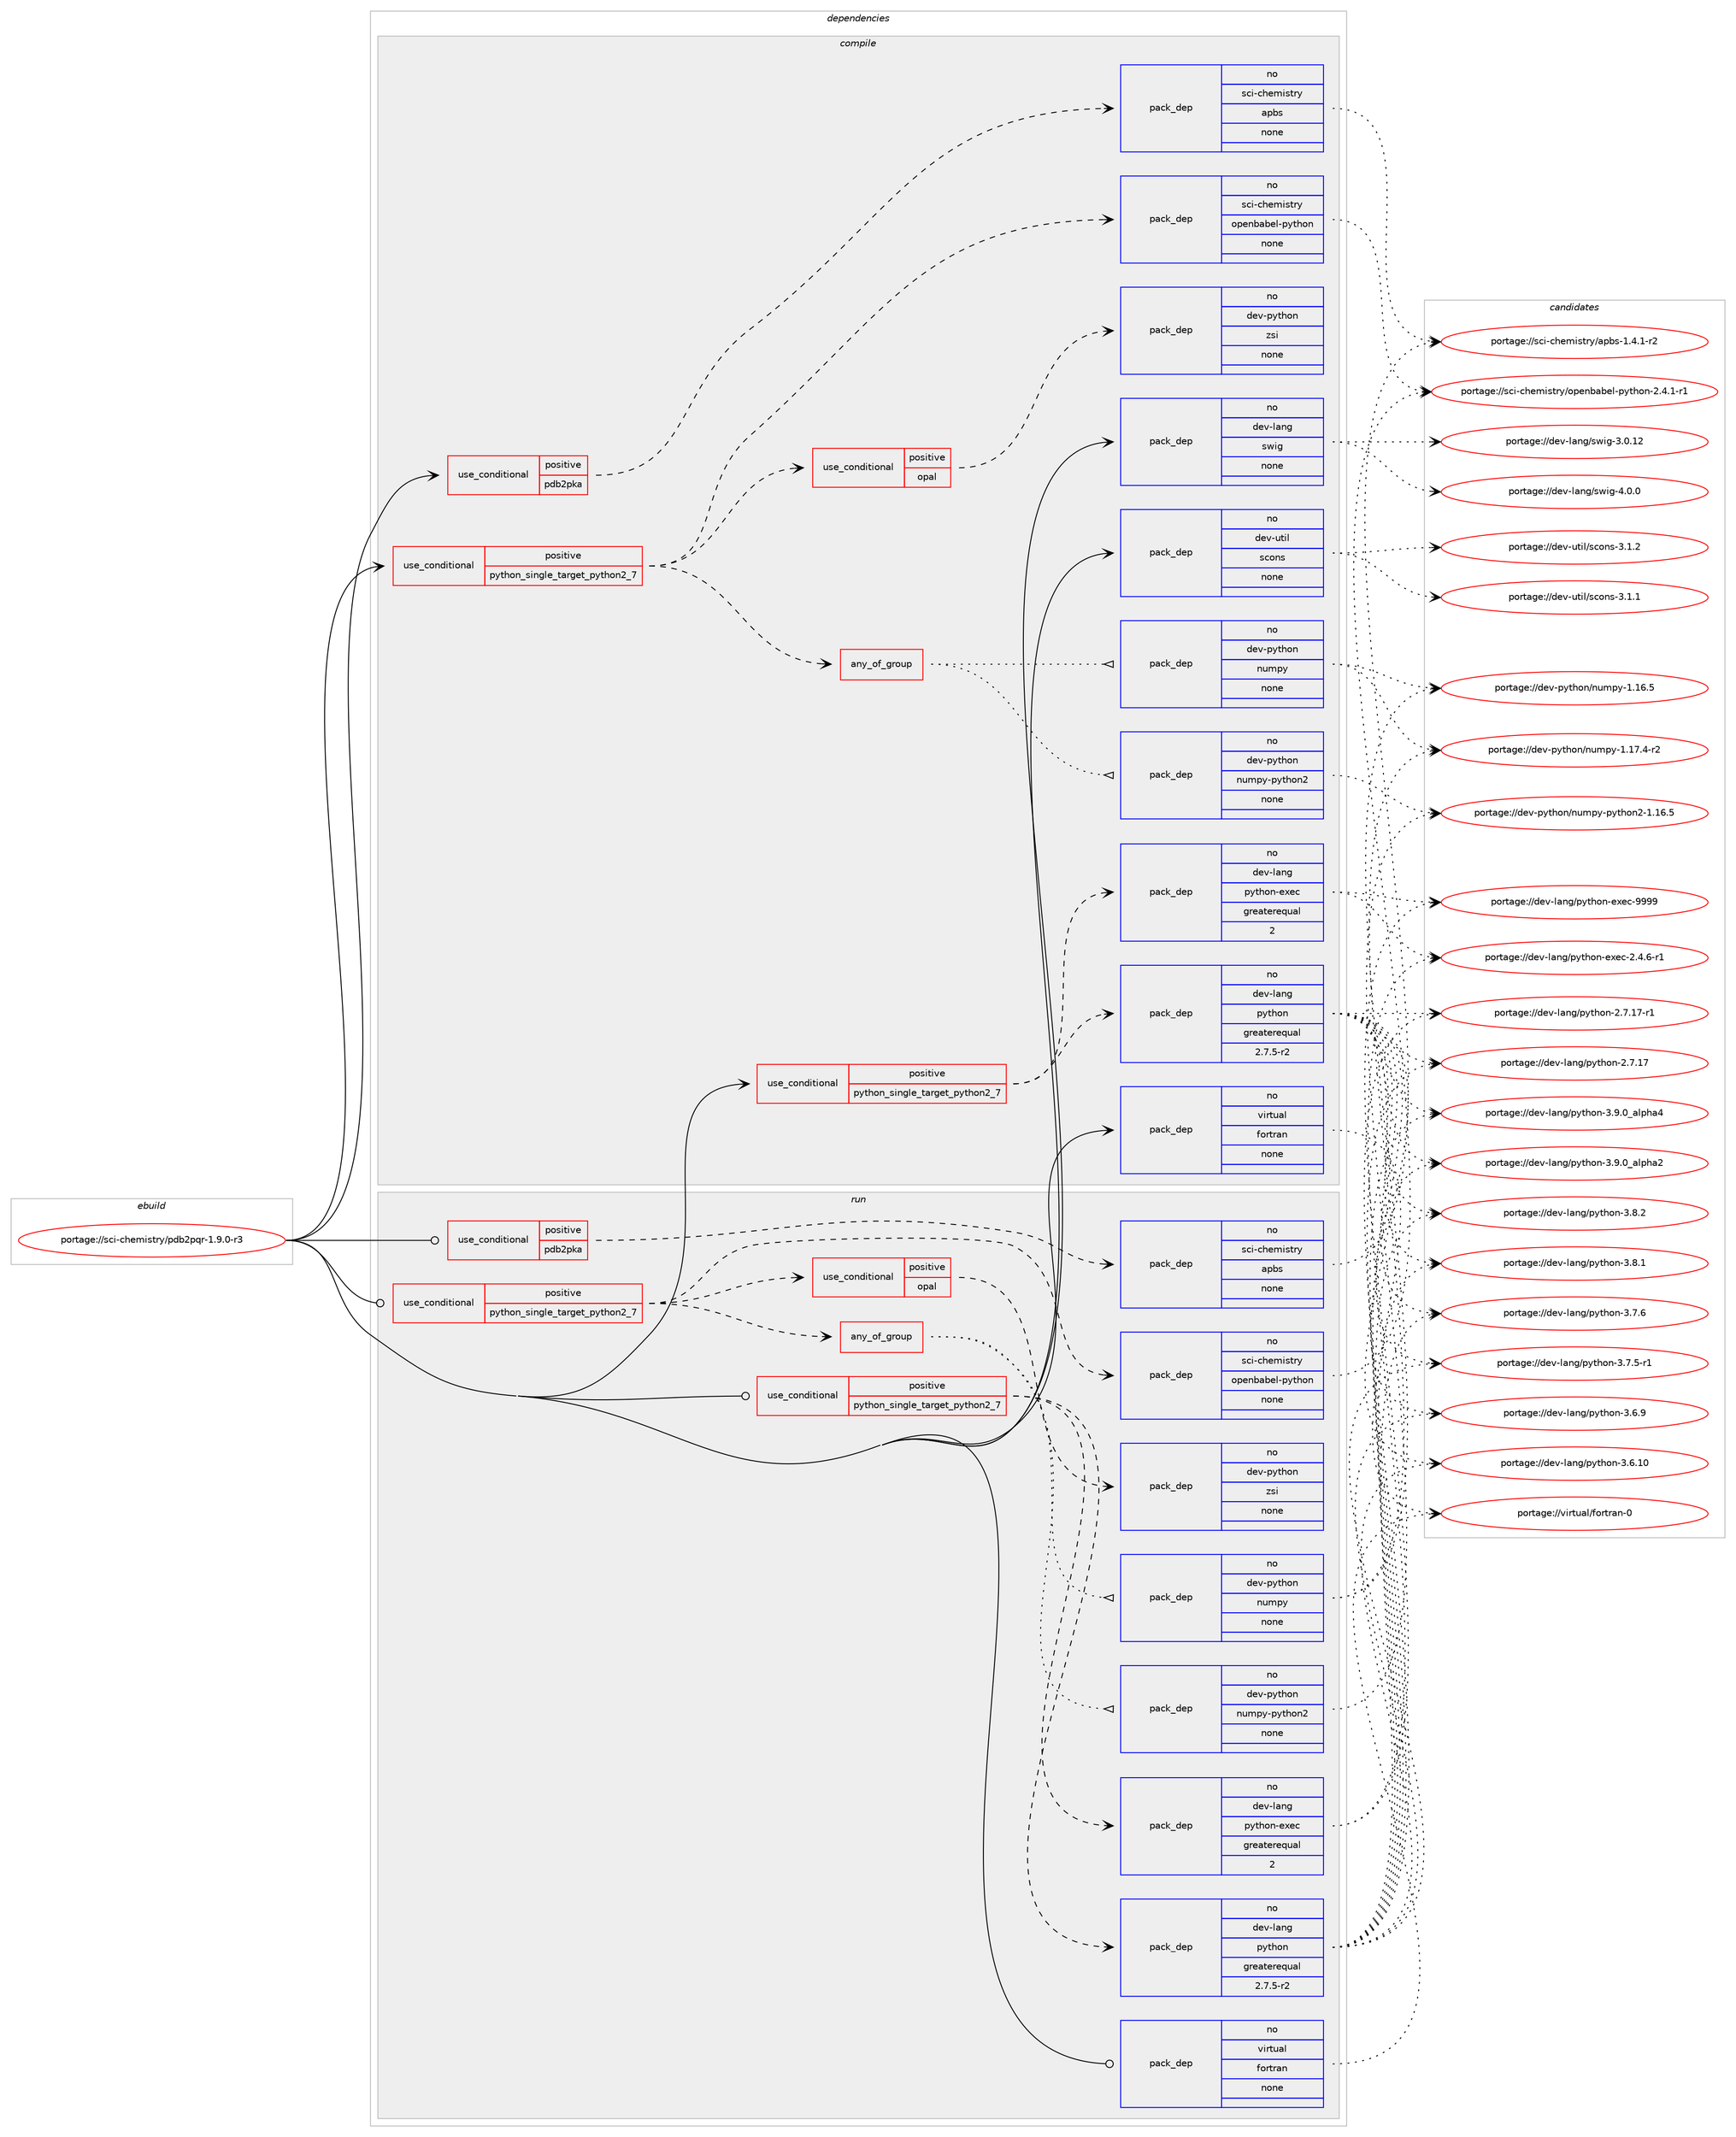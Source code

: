 digraph prolog {

# *************
# Graph options
# *************

newrank=true;
concentrate=true;
compound=true;
graph [rankdir=LR,fontname=Helvetica,fontsize=10,ranksep=1.5];#, ranksep=2.5, nodesep=0.2];
edge  [arrowhead=vee];
node  [fontname=Helvetica,fontsize=10];

# **********
# The ebuild
# **********

subgraph cluster_leftcol {
color=gray;
rank=same;
label=<<i>ebuild</i>>;
id [label="portage://sci-chemistry/pdb2pqr-1.9.0-r3", color=red, width=4, href="../sci-chemistry/pdb2pqr-1.9.0-r3.svg"];
}

# ****************
# The dependencies
# ****************

subgraph cluster_midcol {
color=gray;
label=<<i>dependencies</i>>;
subgraph cluster_compile {
fillcolor="#eeeeee";
style=filled;
label=<<i>compile</i>>;
subgraph cond11367 {
dependency55459 [label=<<TABLE BORDER="0" CELLBORDER="1" CELLSPACING="0" CELLPADDING="4"><TR><TD ROWSPAN="3" CELLPADDING="10">use_conditional</TD></TR><TR><TD>positive</TD></TR><TR><TD>pdb2pka</TD></TR></TABLE>>, shape=none, color=red];
subgraph pack42919 {
dependency55460 [label=<<TABLE BORDER="0" CELLBORDER="1" CELLSPACING="0" CELLPADDING="4" WIDTH="220"><TR><TD ROWSPAN="6" CELLPADDING="30">pack_dep</TD></TR><TR><TD WIDTH="110">no</TD></TR><TR><TD>sci-chemistry</TD></TR><TR><TD>apbs</TD></TR><TR><TD>none</TD></TR><TR><TD></TD></TR></TABLE>>, shape=none, color=blue];
}
dependency55459:e -> dependency55460:w [weight=20,style="dashed",arrowhead="vee"];
}
id:e -> dependency55459:w [weight=20,style="solid",arrowhead="vee"];
subgraph cond11368 {
dependency55461 [label=<<TABLE BORDER="0" CELLBORDER="1" CELLSPACING="0" CELLPADDING="4"><TR><TD ROWSPAN="3" CELLPADDING="10">use_conditional</TD></TR><TR><TD>positive</TD></TR><TR><TD>python_single_target_python2_7</TD></TR></TABLE>>, shape=none, color=red];
subgraph any1125 {
dependency55462 [label=<<TABLE BORDER="0" CELLBORDER="1" CELLSPACING="0" CELLPADDING="4"><TR><TD CELLPADDING="10">any_of_group</TD></TR></TABLE>>, shape=none, color=red];subgraph pack42920 {
dependency55463 [label=<<TABLE BORDER="0" CELLBORDER="1" CELLSPACING="0" CELLPADDING="4" WIDTH="220"><TR><TD ROWSPAN="6" CELLPADDING="30">pack_dep</TD></TR><TR><TD WIDTH="110">no</TD></TR><TR><TD>dev-python</TD></TR><TR><TD>numpy-python2</TD></TR><TR><TD>none</TD></TR><TR><TD></TD></TR></TABLE>>, shape=none, color=blue];
}
dependency55462:e -> dependency55463:w [weight=20,style="dotted",arrowhead="oinv"];
subgraph pack42921 {
dependency55464 [label=<<TABLE BORDER="0" CELLBORDER="1" CELLSPACING="0" CELLPADDING="4" WIDTH="220"><TR><TD ROWSPAN="6" CELLPADDING="30">pack_dep</TD></TR><TR><TD WIDTH="110">no</TD></TR><TR><TD>dev-python</TD></TR><TR><TD>numpy</TD></TR><TR><TD>none</TD></TR><TR><TD></TD></TR></TABLE>>, shape=none, color=blue];
}
dependency55462:e -> dependency55464:w [weight=20,style="dotted",arrowhead="oinv"];
}
dependency55461:e -> dependency55462:w [weight=20,style="dashed",arrowhead="vee"];
subgraph pack42922 {
dependency55465 [label=<<TABLE BORDER="0" CELLBORDER="1" CELLSPACING="0" CELLPADDING="4" WIDTH="220"><TR><TD ROWSPAN="6" CELLPADDING="30">pack_dep</TD></TR><TR><TD WIDTH="110">no</TD></TR><TR><TD>sci-chemistry</TD></TR><TR><TD>openbabel-python</TD></TR><TR><TD>none</TD></TR><TR><TD></TD></TR></TABLE>>, shape=none, color=blue];
}
dependency55461:e -> dependency55465:w [weight=20,style="dashed",arrowhead="vee"];
subgraph cond11369 {
dependency55466 [label=<<TABLE BORDER="0" CELLBORDER="1" CELLSPACING="0" CELLPADDING="4"><TR><TD ROWSPAN="3" CELLPADDING="10">use_conditional</TD></TR><TR><TD>positive</TD></TR><TR><TD>opal</TD></TR></TABLE>>, shape=none, color=red];
subgraph pack42923 {
dependency55467 [label=<<TABLE BORDER="0" CELLBORDER="1" CELLSPACING="0" CELLPADDING="4" WIDTH="220"><TR><TD ROWSPAN="6" CELLPADDING="30">pack_dep</TD></TR><TR><TD WIDTH="110">no</TD></TR><TR><TD>dev-python</TD></TR><TR><TD>zsi</TD></TR><TR><TD>none</TD></TR><TR><TD></TD></TR></TABLE>>, shape=none, color=blue];
}
dependency55466:e -> dependency55467:w [weight=20,style="dashed",arrowhead="vee"];
}
dependency55461:e -> dependency55466:w [weight=20,style="dashed",arrowhead="vee"];
}
id:e -> dependency55461:w [weight=20,style="solid",arrowhead="vee"];
subgraph cond11370 {
dependency55468 [label=<<TABLE BORDER="0" CELLBORDER="1" CELLSPACING="0" CELLPADDING="4"><TR><TD ROWSPAN="3" CELLPADDING="10">use_conditional</TD></TR><TR><TD>positive</TD></TR><TR><TD>python_single_target_python2_7</TD></TR></TABLE>>, shape=none, color=red];
subgraph pack42924 {
dependency55469 [label=<<TABLE BORDER="0" CELLBORDER="1" CELLSPACING="0" CELLPADDING="4" WIDTH="220"><TR><TD ROWSPAN="6" CELLPADDING="30">pack_dep</TD></TR><TR><TD WIDTH="110">no</TD></TR><TR><TD>dev-lang</TD></TR><TR><TD>python</TD></TR><TR><TD>greaterequal</TD></TR><TR><TD>2.7.5-r2</TD></TR></TABLE>>, shape=none, color=blue];
}
dependency55468:e -> dependency55469:w [weight=20,style="dashed",arrowhead="vee"];
subgraph pack42925 {
dependency55470 [label=<<TABLE BORDER="0" CELLBORDER="1" CELLSPACING="0" CELLPADDING="4" WIDTH="220"><TR><TD ROWSPAN="6" CELLPADDING="30">pack_dep</TD></TR><TR><TD WIDTH="110">no</TD></TR><TR><TD>dev-lang</TD></TR><TR><TD>python-exec</TD></TR><TR><TD>greaterequal</TD></TR><TR><TD>2</TD></TR></TABLE>>, shape=none, color=blue];
}
dependency55468:e -> dependency55470:w [weight=20,style="dashed",arrowhead="vee"];
}
id:e -> dependency55468:w [weight=20,style="solid",arrowhead="vee"];
subgraph pack42926 {
dependency55471 [label=<<TABLE BORDER="0" CELLBORDER="1" CELLSPACING="0" CELLPADDING="4" WIDTH="220"><TR><TD ROWSPAN="6" CELLPADDING="30">pack_dep</TD></TR><TR><TD WIDTH="110">no</TD></TR><TR><TD>dev-lang</TD></TR><TR><TD>swig</TD></TR><TR><TD>none</TD></TR><TR><TD></TD></TR></TABLE>>, shape=none, color=blue];
}
id:e -> dependency55471:w [weight=20,style="solid",arrowhead="vee"];
subgraph pack42927 {
dependency55472 [label=<<TABLE BORDER="0" CELLBORDER="1" CELLSPACING="0" CELLPADDING="4" WIDTH="220"><TR><TD ROWSPAN="6" CELLPADDING="30">pack_dep</TD></TR><TR><TD WIDTH="110">no</TD></TR><TR><TD>dev-util</TD></TR><TR><TD>scons</TD></TR><TR><TD>none</TD></TR><TR><TD></TD></TR></TABLE>>, shape=none, color=blue];
}
id:e -> dependency55472:w [weight=20,style="solid",arrowhead="vee"];
subgraph pack42928 {
dependency55473 [label=<<TABLE BORDER="0" CELLBORDER="1" CELLSPACING="0" CELLPADDING="4" WIDTH="220"><TR><TD ROWSPAN="6" CELLPADDING="30">pack_dep</TD></TR><TR><TD WIDTH="110">no</TD></TR><TR><TD>virtual</TD></TR><TR><TD>fortran</TD></TR><TR><TD>none</TD></TR><TR><TD></TD></TR></TABLE>>, shape=none, color=blue];
}
id:e -> dependency55473:w [weight=20,style="solid",arrowhead="vee"];
}
subgraph cluster_compileandrun {
fillcolor="#eeeeee";
style=filled;
label=<<i>compile and run</i>>;
}
subgraph cluster_run {
fillcolor="#eeeeee";
style=filled;
label=<<i>run</i>>;
subgraph cond11371 {
dependency55474 [label=<<TABLE BORDER="0" CELLBORDER="1" CELLSPACING="0" CELLPADDING="4"><TR><TD ROWSPAN="3" CELLPADDING="10">use_conditional</TD></TR><TR><TD>positive</TD></TR><TR><TD>pdb2pka</TD></TR></TABLE>>, shape=none, color=red];
subgraph pack42929 {
dependency55475 [label=<<TABLE BORDER="0" CELLBORDER="1" CELLSPACING="0" CELLPADDING="4" WIDTH="220"><TR><TD ROWSPAN="6" CELLPADDING="30">pack_dep</TD></TR><TR><TD WIDTH="110">no</TD></TR><TR><TD>sci-chemistry</TD></TR><TR><TD>apbs</TD></TR><TR><TD>none</TD></TR><TR><TD></TD></TR></TABLE>>, shape=none, color=blue];
}
dependency55474:e -> dependency55475:w [weight=20,style="dashed",arrowhead="vee"];
}
id:e -> dependency55474:w [weight=20,style="solid",arrowhead="odot"];
subgraph cond11372 {
dependency55476 [label=<<TABLE BORDER="0" CELLBORDER="1" CELLSPACING="0" CELLPADDING="4"><TR><TD ROWSPAN="3" CELLPADDING="10">use_conditional</TD></TR><TR><TD>positive</TD></TR><TR><TD>python_single_target_python2_7</TD></TR></TABLE>>, shape=none, color=red];
subgraph any1126 {
dependency55477 [label=<<TABLE BORDER="0" CELLBORDER="1" CELLSPACING="0" CELLPADDING="4"><TR><TD CELLPADDING="10">any_of_group</TD></TR></TABLE>>, shape=none, color=red];subgraph pack42930 {
dependency55478 [label=<<TABLE BORDER="0" CELLBORDER="1" CELLSPACING="0" CELLPADDING="4" WIDTH="220"><TR><TD ROWSPAN="6" CELLPADDING="30">pack_dep</TD></TR><TR><TD WIDTH="110">no</TD></TR><TR><TD>dev-python</TD></TR><TR><TD>numpy-python2</TD></TR><TR><TD>none</TD></TR><TR><TD></TD></TR></TABLE>>, shape=none, color=blue];
}
dependency55477:e -> dependency55478:w [weight=20,style="dotted",arrowhead="oinv"];
subgraph pack42931 {
dependency55479 [label=<<TABLE BORDER="0" CELLBORDER="1" CELLSPACING="0" CELLPADDING="4" WIDTH="220"><TR><TD ROWSPAN="6" CELLPADDING="30">pack_dep</TD></TR><TR><TD WIDTH="110">no</TD></TR><TR><TD>dev-python</TD></TR><TR><TD>numpy</TD></TR><TR><TD>none</TD></TR><TR><TD></TD></TR></TABLE>>, shape=none, color=blue];
}
dependency55477:e -> dependency55479:w [weight=20,style="dotted",arrowhead="oinv"];
}
dependency55476:e -> dependency55477:w [weight=20,style="dashed",arrowhead="vee"];
subgraph pack42932 {
dependency55480 [label=<<TABLE BORDER="0" CELLBORDER="1" CELLSPACING="0" CELLPADDING="4" WIDTH="220"><TR><TD ROWSPAN="6" CELLPADDING="30">pack_dep</TD></TR><TR><TD WIDTH="110">no</TD></TR><TR><TD>sci-chemistry</TD></TR><TR><TD>openbabel-python</TD></TR><TR><TD>none</TD></TR><TR><TD></TD></TR></TABLE>>, shape=none, color=blue];
}
dependency55476:e -> dependency55480:w [weight=20,style="dashed",arrowhead="vee"];
subgraph cond11373 {
dependency55481 [label=<<TABLE BORDER="0" CELLBORDER="1" CELLSPACING="0" CELLPADDING="4"><TR><TD ROWSPAN="3" CELLPADDING="10">use_conditional</TD></TR><TR><TD>positive</TD></TR><TR><TD>opal</TD></TR></TABLE>>, shape=none, color=red];
subgraph pack42933 {
dependency55482 [label=<<TABLE BORDER="0" CELLBORDER="1" CELLSPACING="0" CELLPADDING="4" WIDTH="220"><TR><TD ROWSPAN="6" CELLPADDING="30">pack_dep</TD></TR><TR><TD WIDTH="110">no</TD></TR><TR><TD>dev-python</TD></TR><TR><TD>zsi</TD></TR><TR><TD>none</TD></TR><TR><TD></TD></TR></TABLE>>, shape=none, color=blue];
}
dependency55481:e -> dependency55482:w [weight=20,style="dashed",arrowhead="vee"];
}
dependency55476:e -> dependency55481:w [weight=20,style="dashed",arrowhead="vee"];
}
id:e -> dependency55476:w [weight=20,style="solid",arrowhead="odot"];
subgraph cond11374 {
dependency55483 [label=<<TABLE BORDER="0" CELLBORDER="1" CELLSPACING="0" CELLPADDING="4"><TR><TD ROWSPAN="3" CELLPADDING="10">use_conditional</TD></TR><TR><TD>positive</TD></TR><TR><TD>python_single_target_python2_7</TD></TR></TABLE>>, shape=none, color=red];
subgraph pack42934 {
dependency55484 [label=<<TABLE BORDER="0" CELLBORDER="1" CELLSPACING="0" CELLPADDING="4" WIDTH="220"><TR><TD ROWSPAN="6" CELLPADDING="30">pack_dep</TD></TR><TR><TD WIDTH="110">no</TD></TR><TR><TD>dev-lang</TD></TR><TR><TD>python</TD></TR><TR><TD>greaterequal</TD></TR><TR><TD>2.7.5-r2</TD></TR></TABLE>>, shape=none, color=blue];
}
dependency55483:e -> dependency55484:w [weight=20,style="dashed",arrowhead="vee"];
subgraph pack42935 {
dependency55485 [label=<<TABLE BORDER="0" CELLBORDER="1" CELLSPACING="0" CELLPADDING="4" WIDTH="220"><TR><TD ROWSPAN="6" CELLPADDING="30">pack_dep</TD></TR><TR><TD WIDTH="110">no</TD></TR><TR><TD>dev-lang</TD></TR><TR><TD>python-exec</TD></TR><TR><TD>greaterequal</TD></TR><TR><TD>2</TD></TR></TABLE>>, shape=none, color=blue];
}
dependency55483:e -> dependency55485:w [weight=20,style="dashed",arrowhead="vee"];
}
id:e -> dependency55483:w [weight=20,style="solid",arrowhead="odot"];
subgraph pack42936 {
dependency55486 [label=<<TABLE BORDER="0" CELLBORDER="1" CELLSPACING="0" CELLPADDING="4" WIDTH="220"><TR><TD ROWSPAN="6" CELLPADDING="30">pack_dep</TD></TR><TR><TD WIDTH="110">no</TD></TR><TR><TD>virtual</TD></TR><TR><TD>fortran</TD></TR><TR><TD>none</TD></TR><TR><TD></TD></TR></TABLE>>, shape=none, color=blue];
}
id:e -> dependency55486:w [weight=20,style="solid",arrowhead="odot"];
}
}

# **************
# The candidates
# **************

subgraph cluster_choices {
rank=same;
color=gray;
label=<<i>candidates</i>>;

subgraph choice42919 {
color=black;
nodesep=1;
choice1159910545991041011091051151161141214797112981154549465246494511450 [label="portage://sci-chemistry/apbs-1.4.1-r2", color=red, width=4,href="../sci-chemistry/apbs-1.4.1-r2.svg"];
dependency55460:e -> choice1159910545991041011091051151161141214797112981154549465246494511450:w [style=dotted,weight="100"];
}
subgraph choice42920 {
color=black;
nodesep=1;
choice1001011184511212111610411111047110117109112121451121211161041111105045494649544653 [label="portage://dev-python/numpy-python2-1.16.5", color=red, width=4,href="../dev-python/numpy-python2-1.16.5.svg"];
dependency55463:e -> choice1001011184511212111610411111047110117109112121451121211161041111105045494649544653:w [style=dotted,weight="100"];
}
subgraph choice42921 {
color=black;
nodesep=1;
choice1001011184511212111610411111047110117109112121454946495546524511450 [label="portage://dev-python/numpy-1.17.4-r2", color=red, width=4,href="../dev-python/numpy-1.17.4-r2.svg"];
choice100101118451121211161041111104711011710911212145494649544653 [label="portage://dev-python/numpy-1.16.5", color=red, width=4,href="../dev-python/numpy-1.16.5.svg"];
dependency55464:e -> choice1001011184511212111610411111047110117109112121454946495546524511450:w [style=dotted,weight="100"];
dependency55464:e -> choice100101118451121211161041111104711011710911212145494649544653:w [style=dotted,weight="100"];
}
subgraph choice42922 {
color=black;
nodesep=1;
choice11599105459910410110910511511611412147111112101110989798101108451121211161041111104550465246494511449 [label="portage://sci-chemistry/openbabel-python-2.4.1-r1", color=red, width=4,href="../sci-chemistry/openbabel-python-2.4.1-r1.svg"];
dependency55465:e -> choice11599105459910410110910511511611412147111112101110989798101108451121211161041111104550465246494511449:w [style=dotted,weight="100"];
}
subgraph choice42923 {
color=black;
nodesep=1;
}
subgraph choice42924 {
color=black;
nodesep=1;
choice10010111845108971101034711212111610411111045514657464895971081121049752 [label="portage://dev-lang/python-3.9.0_alpha4", color=red, width=4,href="../dev-lang/python-3.9.0_alpha4.svg"];
choice10010111845108971101034711212111610411111045514657464895971081121049750 [label="portage://dev-lang/python-3.9.0_alpha2", color=red, width=4,href="../dev-lang/python-3.9.0_alpha2.svg"];
choice100101118451089711010347112121116104111110455146564650 [label="portage://dev-lang/python-3.8.2", color=red, width=4,href="../dev-lang/python-3.8.2.svg"];
choice100101118451089711010347112121116104111110455146564649 [label="portage://dev-lang/python-3.8.1", color=red, width=4,href="../dev-lang/python-3.8.1.svg"];
choice100101118451089711010347112121116104111110455146554654 [label="portage://dev-lang/python-3.7.6", color=red, width=4,href="../dev-lang/python-3.7.6.svg"];
choice1001011184510897110103471121211161041111104551465546534511449 [label="portage://dev-lang/python-3.7.5-r1", color=red, width=4,href="../dev-lang/python-3.7.5-r1.svg"];
choice100101118451089711010347112121116104111110455146544657 [label="portage://dev-lang/python-3.6.9", color=red, width=4,href="../dev-lang/python-3.6.9.svg"];
choice10010111845108971101034711212111610411111045514654464948 [label="portage://dev-lang/python-3.6.10", color=red, width=4,href="../dev-lang/python-3.6.10.svg"];
choice100101118451089711010347112121116104111110455046554649554511449 [label="portage://dev-lang/python-2.7.17-r1", color=red, width=4,href="../dev-lang/python-2.7.17-r1.svg"];
choice10010111845108971101034711212111610411111045504655464955 [label="portage://dev-lang/python-2.7.17", color=red, width=4,href="../dev-lang/python-2.7.17.svg"];
dependency55469:e -> choice10010111845108971101034711212111610411111045514657464895971081121049752:w [style=dotted,weight="100"];
dependency55469:e -> choice10010111845108971101034711212111610411111045514657464895971081121049750:w [style=dotted,weight="100"];
dependency55469:e -> choice100101118451089711010347112121116104111110455146564650:w [style=dotted,weight="100"];
dependency55469:e -> choice100101118451089711010347112121116104111110455146564649:w [style=dotted,weight="100"];
dependency55469:e -> choice100101118451089711010347112121116104111110455146554654:w [style=dotted,weight="100"];
dependency55469:e -> choice1001011184510897110103471121211161041111104551465546534511449:w [style=dotted,weight="100"];
dependency55469:e -> choice100101118451089711010347112121116104111110455146544657:w [style=dotted,weight="100"];
dependency55469:e -> choice10010111845108971101034711212111610411111045514654464948:w [style=dotted,weight="100"];
dependency55469:e -> choice100101118451089711010347112121116104111110455046554649554511449:w [style=dotted,weight="100"];
dependency55469:e -> choice10010111845108971101034711212111610411111045504655464955:w [style=dotted,weight="100"];
}
subgraph choice42925 {
color=black;
nodesep=1;
choice10010111845108971101034711212111610411111045101120101994557575757 [label="portage://dev-lang/python-exec-9999", color=red, width=4,href="../dev-lang/python-exec-9999.svg"];
choice10010111845108971101034711212111610411111045101120101994550465246544511449 [label="portage://dev-lang/python-exec-2.4.6-r1", color=red, width=4,href="../dev-lang/python-exec-2.4.6-r1.svg"];
dependency55470:e -> choice10010111845108971101034711212111610411111045101120101994557575757:w [style=dotted,weight="100"];
dependency55470:e -> choice10010111845108971101034711212111610411111045101120101994550465246544511449:w [style=dotted,weight="100"];
}
subgraph choice42926 {
color=black;
nodesep=1;
choice100101118451089711010347115119105103455246484648 [label="portage://dev-lang/swig-4.0.0", color=red, width=4,href="../dev-lang/swig-4.0.0.svg"];
choice10010111845108971101034711511910510345514648464950 [label="portage://dev-lang/swig-3.0.12", color=red, width=4,href="../dev-lang/swig-3.0.12.svg"];
dependency55471:e -> choice100101118451089711010347115119105103455246484648:w [style=dotted,weight="100"];
dependency55471:e -> choice10010111845108971101034711511910510345514648464950:w [style=dotted,weight="100"];
}
subgraph choice42927 {
color=black;
nodesep=1;
choice100101118451171161051084711599111110115455146494650 [label="portage://dev-util/scons-3.1.2", color=red, width=4,href="../dev-util/scons-3.1.2.svg"];
choice100101118451171161051084711599111110115455146494649 [label="portage://dev-util/scons-3.1.1", color=red, width=4,href="../dev-util/scons-3.1.1.svg"];
dependency55472:e -> choice100101118451171161051084711599111110115455146494650:w [style=dotted,weight="100"];
dependency55472:e -> choice100101118451171161051084711599111110115455146494649:w [style=dotted,weight="100"];
}
subgraph choice42928 {
color=black;
nodesep=1;
choice1181051141161179710847102111114116114971104548 [label="portage://virtual/fortran-0", color=red, width=4,href="../virtual/fortran-0.svg"];
dependency55473:e -> choice1181051141161179710847102111114116114971104548:w [style=dotted,weight="100"];
}
subgraph choice42929 {
color=black;
nodesep=1;
choice1159910545991041011091051151161141214797112981154549465246494511450 [label="portage://sci-chemistry/apbs-1.4.1-r2", color=red, width=4,href="../sci-chemistry/apbs-1.4.1-r2.svg"];
dependency55475:e -> choice1159910545991041011091051151161141214797112981154549465246494511450:w [style=dotted,weight="100"];
}
subgraph choice42930 {
color=black;
nodesep=1;
choice1001011184511212111610411111047110117109112121451121211161041111105045494649544653 [label="portage://dev-python/numpy-python2-1.16.5", color=red, width=4,href="../dev-python/numpy-python2-1.16.5.svg"];
dependency55478:e -> choice1001011184511212111610411111047110117109112121451121211161041111105045494649544653:w [style=dotted,weight="100"];
}
subgraph choice42931 {
color=black;
nodesep=1;
choice1001011184511212111610411111047110117109112121454946495546524511450 [label="portage://dev-python/numpy-1.17.4-r2", color=red, width=4,href="../dev-python/numpy-1.17.4-r2.svg"];
choice100101118451121211161041111104711011710911212145494649544653 [label="portage://dev-python/numpy-1.16.5", color=red, width=4,href="../dev-python/numpy-1.16.5.svg"];
dependency55479:e -> choice1001011184511212111610411111047110117109112121454946495546524511450:w [style=dotted,weight="100"];
dependency55479:e -> choice100101118451121211161041111104711011710911212145494649544653:w [style=dotted,weight="100"];
}
subgraph choice42932 {
color=black;
nodesep=1;
choice11599105459910410110910511511611412147111112101110989798101108451121211161041111104550465246494511449 [label="portage://sci-chemistry/openbabel-python-2.4.1-r1", color=red, width=4,href="../sci-chemistry/openbabel-python-2.4.1-r1.svg"];
dependency55480:e -> choice11599105459910410110910511511611412147111112101110989798101108451121211161041111104550465246494511449:w [style=dotted,weight="100"];
}
subgraph choice42933 {
color=black;
nodesep=1;
}
subgraph choice42934 {
color=black;
nodesep=1;
choice10010111845108971101034711212111610411111045514657464895971081121049752 [label="portage://dev-lang/python-3.9.0_alpha4", color=red, width=4,href="../dev-lang/python-3.9.0_alpha4.svg"];
choice10010111845108971101034711212111610411111045514657464895971081121049750 [label="portage://dev-lang/python-3.9.0_alpha2", color=red, width=4,href="../dev-lang/python-3.9.0_alpha2.svg"];
choice100101118451089711010347112121116104111110455146564650 [label="portage://dev-lang/python-3.8.2", color=red, width=4,href="../dev-lang/python-3.8.2.svg"];
choice100101118451089711010347112121116104111110455146564649 [label="portage://dev-lang/python-3.8.1", color=red, width=4,href="../dev-lang/python-3.8.1.svg"];
choice100101118451089711010347112121116104111110455146554654 [label="portage://dev-lang/python-3.7.6", color=red, width=4,href="../dev-lang/python-3.7.6.svg"];
choice1001011184510897110103471121211161041111104551465546534511449 [label="portage://dev-lang/python-3.7.5-r1", color=red, width=4,href="../dev-lang/python-3.7.5-r1.svg"];
choice100101118451089711010347112121116104111110455146544657 [label="portage://dev-lang/python-3.6.9", color=red, width=4,href="../dev-lang/python-3.6.9.svg"];
choice10010111845108971101034711212111610411111045514654464948 [label="portage://dev-lang/python-3.6.10", color=red, width=4,href="../dev-lang/python-3.6.10.svg"];
choice100101118451089711010347112121116104111110455046554649554511449 [label="portage://dev-lang/python-2.7.17-r1", color=red, width=4,href="../dev-lang/python-2.7.17-r1.svg"];
choice10010111845108971101034711212111610411111045504655464955 [label="portage://dev-lang/python-2.7.17", color=red, width=4,href="../dev-lang/python-2.7.17.svg"];
dependency55484:e -> choice10010111845108971101034711212111610411111045514657464895971081121049752:w [style=dotted,weight="100"];
dependency55484:e -> choice10010111845108971101034711212111610411111045514657464895971081121049750:w [style=dotted,weight="100"];
dependency55484:e -> choice100101118451089711010347112121116104111110455146564650:w [style=dotted,weight="100"];
dependency55484:e -> choice100101118451089711010347112121116104111110455146564649:w [style=dotted,weight="100"];
dependency55484:e -> choice100101118451089711010347112121116104111110455146554654:w [style=dotted,weight="100"];
dependency55484:e -> choice1001011184510897110103471121211161041111104551465546534511449:w [style=dotted,weight="100"];
dependency55484:e -> choice100101118451089711010347112121116104111110455146544657:w [style=dotted,weight="100"];
dependency55484:e -> choice10010111845108971101034711212111610411111045514654464948:w [style=dotted,weight="100"];
dependency55484:e -> choice100101118451089711010347112121116104111110455046554649554511449:w [style=dotted,weight="100"];
dependency55484:e -> choice10010111845108971101034711212111610411111045504655464955:w [style=dotted,weight="100"];
}
subgraph choice42935 {
color=black;
nodesep=1;
choice10010111845108971101034711212111610411111045101120101994557575757 [label="portage://dev-lang/python-exec-9999", color=red, width=4,href="../dev-lang/python-exec-9999.svg"];
choice10010111845108971101034711212111610411111045101120101994550465246544511449 [label="portage://dev-lang/python-exec-2.4.6-r1", color=red, width=4,href="../dev-lang/python-exec-2.4.6-r1.svg"];
dependency55485:e -> choice10010111845108971101034711212111610411111045101120101994557575757:w [style=dotted,weight="100"];
dependency55485:e -> choice10010111845108971101034711212111610411111045101120101994550465246544511449:w [style=dotted,weight="100"];
}
subgraph choice42936 {
color=black;
nodesep=1;
choice1181051141161179710847102111114116114971104548 [label="portage://virtual/fortran-0", color=red, width=4,href="../virtual/fortran-0.svg"];
dependency55486:e -> choice1181051141161179710847102111114116114971104548:w [style=dotted,weight="100"];
}
}

}
